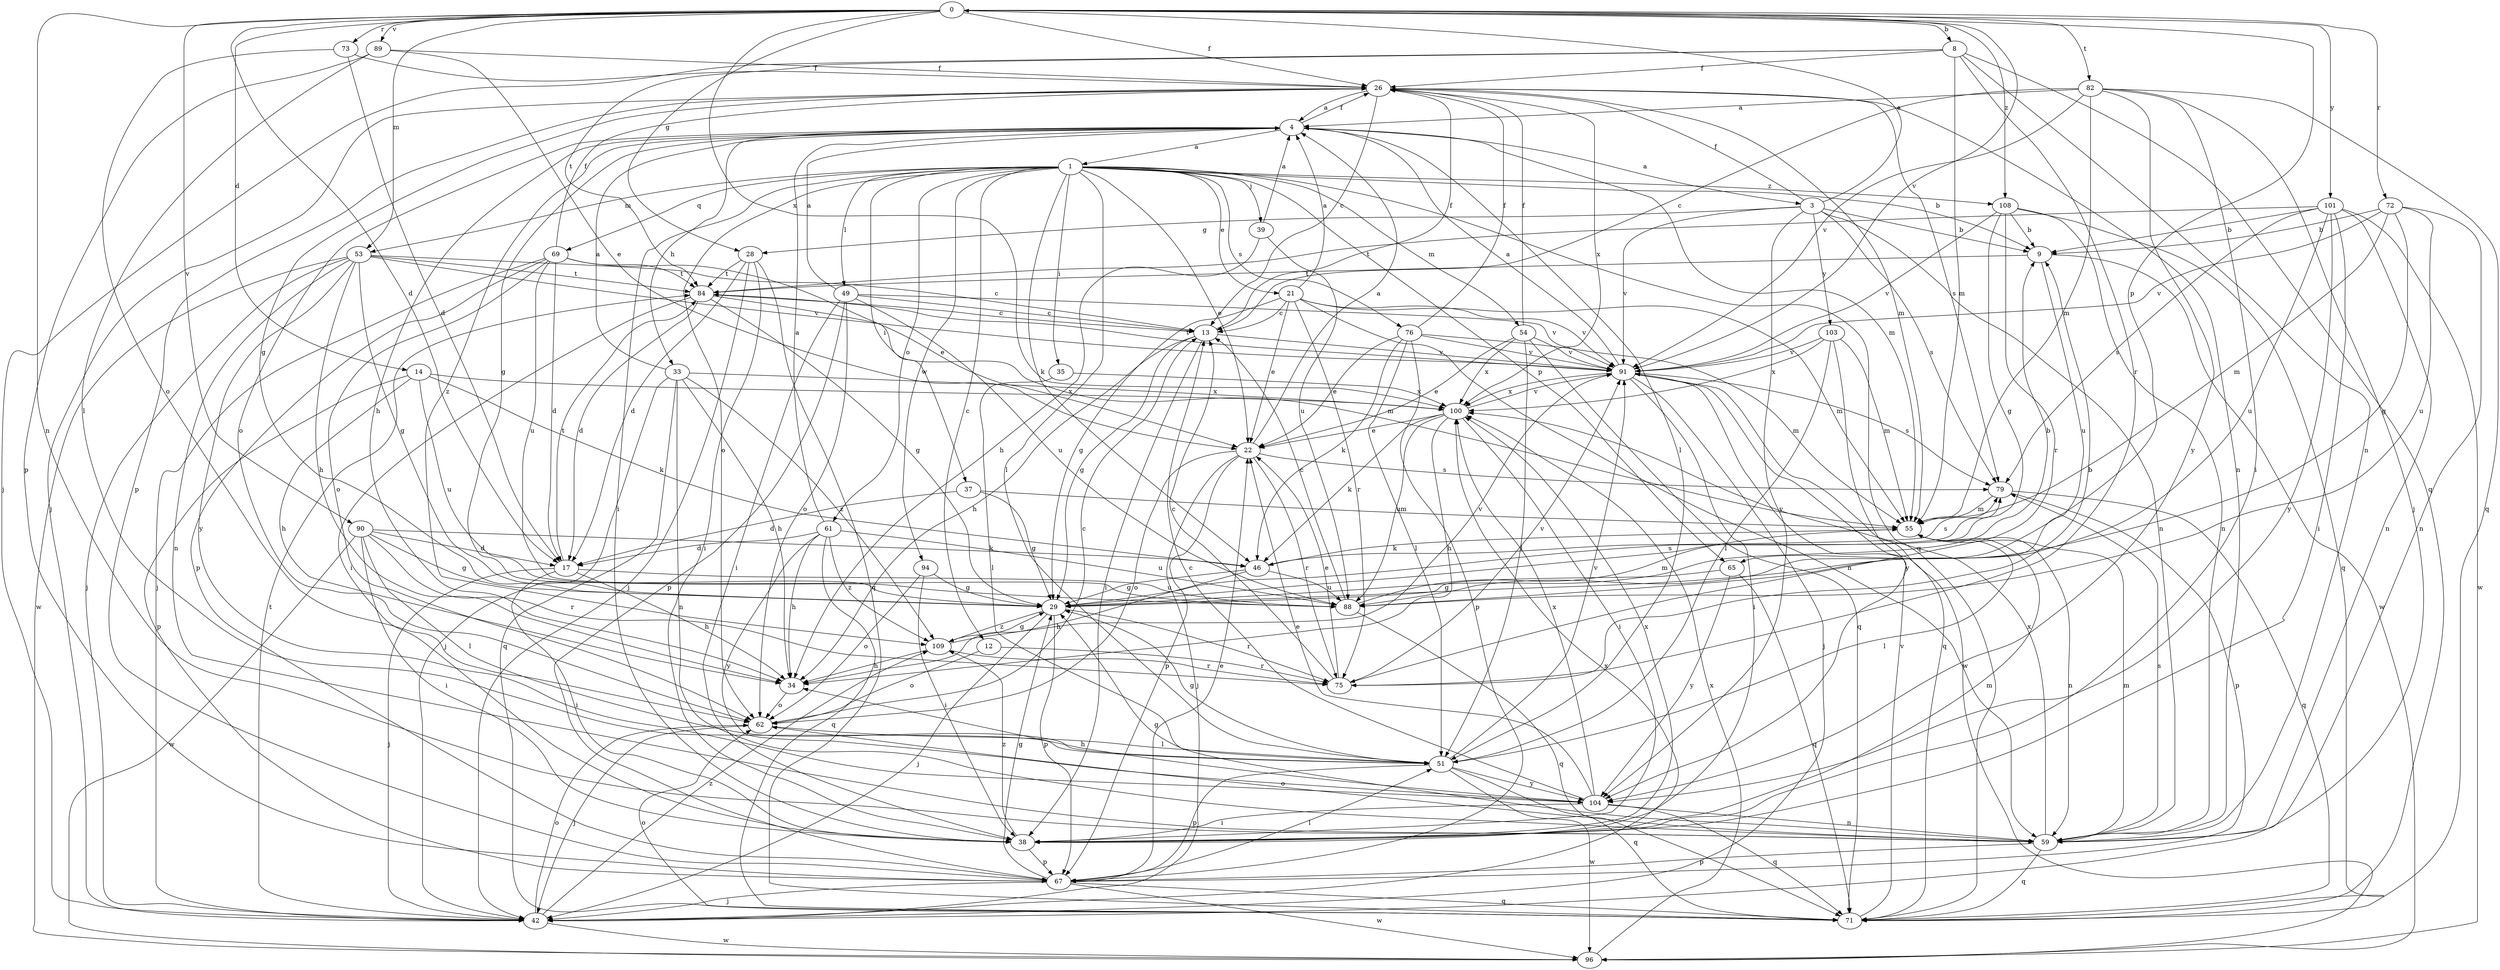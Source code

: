 strict digraph  {
0;
1;
3;
4;
8;
9;
12;
13;
14;
17;
21;
22;
26;
28;
29;
33;
34;
35;
37;
38;
39;
42;
46;
49;
51;
53;
54;
55;
59;
61;
62;
65;
67;
69;
71;
72;
73;
75;
76;
79;
82;
84;
88;
89;
90;
91;
94;
96;
100;
101;
103;
104;
108;
109;
0 -> 8  [label=b];
0 -> 14  [label=d];
0 -> 17  [label=d];
0 -> 26  [label=f];
0 -> 28  [label=g];
0 -> 53  [label=m];
0 -> 59  [label=n];
0 -> 65  [label=p];
0 -> 72  [label=r];
0 -> 73  [label=r];
0 -> 82  [label=t];
0 -> 89  [label=v];
0 -> 90  [label=v];
0 -> 91  [label=v];
0 -> 100  [label=x];
0 -> 101  [label=y];
0 -> 108  [label=z];
1 -> 9  [label=b];
1 -> 12  [label=c];
1 -> 21  [label=e];
1 -> 22  [label=e];
1 -> 35  [label=i];
1 -> 37  [label=i];
1 -> 38  [label=i];
1 -> 39  [label=j];
1 -> 46  [label=k];
1 -> 49  [label=l];
1 -> 51  [label=l];
1 -> 53  [label=m];
1 -> 54  [label=m];
1 -> 61  [label=o];
1 -> 62  [label=o];
1 -> 65  [label=p];
1 -> 69  [label=q];
1 -> 71  [label=q];
1 -> 76  [label=s];
1 -> 94  [label=w];
1 -> 108  [label=z];
3 -> 0  [label=a];
3 -> 9  [label=b];
3 -> 26  [label=f];
3 -> 28  [label=g];
3 -> 59  [label=n];
3 -> 79  [label=s];
3 -> 91  [label=v];
3 -> 103  [label=y];
3 -> 104  [label=y];
4 -> 1  [label=a];
4 -> 3  [label=a];
4 -> 26  [label=f];
4 -> 29  [label=g];
4 -> 33  [label=h];
4 -> 34  [label=h];
4 -> 51  [label=l];
4 -> 55  [label=m];
4 -> 62  [label=o];
4 -> 109  [label=z];
8 -> 26  [label=f];
8 -> 42  [label=j];
8 -> 55  [label=m];
8 -> 59  [label=n];
8 -> 71  [label=q];
8 -> 75  [label=r];
8 -> 84  [label=t];
9 -> 84  [label=t];
9 -> 88  [label=u];
9 -> 96  [label=w];
12 -> 62  [label=o];
12 -> 75  [label=r];
13 -> 26  [label=f];
13 -> 29  [label=g];
13 -> 34  [label=h];
13 -> 38  [label=i];
13 -> 91  [label=v];
14 -> 34  [label=h];
14 -> 46  [label=k];
14 -> 67  [label=p];
14 -> 88  [label=u];
14 -> 100  [label=x];
17 -> 34  [label=h];
17 -> 38  [label=i];
17 -> 42  [label=j];
17 -> 84  [label=t];
17 -> 88  [label=u];
21 -> 4  [label=a];
21 -> 13  [label=c];
21 -> 22  [label=e];
21 -> 29  [label=g];
21 -> 55  [label=m];
21 -> 59  [label=n];
21 -> 75  [label=r];
21 -> 91  [label=v];
22 -> 4  [label=a];
22 -> 42  [label=j];
22 -> 62  [label=o];
22 -> 67  [label=p];
22 -> 75  [label=r];
22 -> 79  [label=s];
26 -> 4  [label=a];
26 -> 13  [label=c];
26 -> 29  [label=g];
26 -> 42  [label=j];
26 -> 55  [label=m];
26 -> 59  [label=n];
26 -> 67  [label=p];
26 -> 79  [label=s];
26 -> 100  [label=x];
28 -> 17  [label=d];
28 -> 38  [label=i];
28 -> 42  [label=j];
28 -> 71  [label=q];
28 -> 84  [label=t];
29 -> 9  [label=b];
29 -> 42  [label=j];
29 -> 67  [label=p];
29 -> 75  [label=r];
29 -> 79  [label=s];
29 -> 109  [label=z];
33 -> 4  [label=a];
33 -> 34  [label=h];
33 -> 42  [label=j];
33 -> 59  [label=n];
33 -> 71  [label=q];
33 -> 100  [label=x];
33 -> 109  [label=z];
34 -> 62  [label=o];
35 -> 51  [label=l];
35 -> 100  [label=x];
37 -> 17  [label=d];
37 -> 29  [label=g];
37 -> 55  [label=m];
38 -> 55  [label=m];
38 -> 67  [label=p];
38 -> 100  [label=x];
38 -> 109  [label=z];
39 -> 4  [label=a];
39 -> 34  [label=h];
39 -> 88  [label=u];
42 -> 62  [label=o];
42 -> 84  [label=t];
42 -> 96  [label=w];
42 -> 100  [label=x];
42 -> 109  [label=z];
46 -> 29  [label=g];
46 -> 34  [label=h];
46 -> 79  [label=s];
46 -> 88  [label=u];
49 -> 4  [label=a];
49 -> 13  [label=c];
49 -> 38  [label=i];
49 -> 62  [label=o];
49 -> 67  [label=p];
49 -> 88  [label=u];
49 -> 91  [label=v];
51 -> 29  [label=g];
51 -> 67  [label=p];
51 -> 71  [label=q];
51 -> 91  [label=v];
51 -> 96  [label=w];
51 -> 104  [label=y];
53 -> 13  [label=c];
53 -> 29  [label=g];
53 -> 34  [label=h];
53 -> 42  [label=j];
53 -> 59  [label=n];
53 -> 84  [label=t];
53 -> 91  [label=v];
53 -> 96  [label=w];
53 -> 104  [label=y];
54 -> 22  [label=e];
54 -> 26  [label=f];
54 -> 51  [label=l];
54 -> 71  [label=q];
54 -> 91  [label=v];
54 -> 100  [label=x];
55 -> 46  [label=k];
55 -> 51  [label=l];
55 -> 59  [label=n];
59 -> 29  [label=g];
59 -> 55  [label=m];
59 -> 62  [label=o];
59 -> 67  [label=p];
59 -> 71  [label=q];
59 -> 79  [label=s];
59 -> 100  [label=x];
61 -> 4  [label=a];
61 -> 17  [label=d];
61 -> 34  [label=h];
61 -> 71  [label=q];
61 -> 88  [label=u];
61 -> 104  [label=y];
61 -> 109  [label=z];
62 -> 13  [label=c];
62 -> 42  [label=j];
62 -> 51  [label=l];
65 -> 29  [label=g];
65 -> 71  [label=q];
65 -> 104  [label=y];
67 -> 22  [label=e];
67 -> 29  [label=g];
67 -> 42  [label=j];
67 -> 51  [label=l];
67 -> 71  [label=q];
67 -> 96  [label=w];
69 -> 17  [label=d];
69 -> 22  [label=e];
69 -> 26  [label=f];
69 -> 42  [label=j];
69 -> 62  [label=o];
69 -> 67  [label=p];
69 -> 84  [label=t];
69 -> 88  [label=u];
71 -> 62  [label=o];
71 -> 91  [label=v];
72 -> 9  [label=b];
72 -> 29  [label=g];
72 -> 55  [label=m];
72 -> 59  [label=n];
72 -> 88  [label=u];
72 -> 91  [label=v];
73 -> 17  [label=d];
73 -> 26  [label=f];
73 -> 62  [label=o];
75 -> 9  [label=b];
75 -> 13  [label=c];
75 -> 22  [label=e];
75 -> 91  [label=v];
76 -> 22  [label=e];
76 -> 26  [label=f];
76 -> 46  [label=k];
76 -> 51  [label=l];
76 -> 55  [label=m];
76 -> 67  [label=p];
76 -> 91  [label=v];
79 -> 55  [label=m];
79 -> 67  [label=p];
79 -> 71  [label=q];
82 -> 4  [label=a];
82 -> 13  [label=c];
82 -> 38  [label=i];
82 -> 42  [label=j];
82 -> 55  [label=m];
82 -> 71  [label=q];
82 -> 91  [label=v];
82 -> 104  [label=y];
84 -> 13  [label=c];
84 -> 17  [label=d];
84 -> 29  [label=g];
84 -> 38  [label=i];
84 -> 55  [label=m];
88 -> 13  [label=c];
88 -> 55  [label=m];
88 -> 71  [label=q];
89 -> 22  [label=e];
89 -> 26  [label=f];
89 -> 51  [label=l];
89 -> 67  [label=p];
90 -> 17  [label=d];
90 -> 29  [label=g];
90 -> 38  [label=i];
90 -> 46  [label=k];
90 -> 51  [label=l];
90 -> 75  [label=r];
90 -> 96  [label=w];
91 -> 4  [label=a];
91 -> 38  [label=i];
91 -> 42  [label=j];
91 -> 71  [label=q];
91 -> 79  [label=s];
91 -> 84  [label=t];
91 -> 96  [label=w];
91 -> 100  [label=x];
94 -> 29  [label=g];
94 -> 38  [label=i];
94 -> 62  [label=o];
96 -> 100  [label=x];
100 -> 22  [label=e];
100 -> 34  [label=h];
100 -> 38  [label=i];
100 -> 46  [label=k];
100 -> 88  [label=u];
100 -> 91  [label=v];
101 -> 9  [label=b];
101 -> 38  [label=i];
101 -> 59  [label=n];
101 -> 79  [label=s];
101 -> 84  [label=t];
101 -> 88  [label=u];
101 -> 96  [label=w];
101 -> 104  [label=y];
103 -> 51  [label=l];
103 -> 55  [label=m];
103 -> 91  [label=v];
103 -> 100  [label=x];
103 -> 104  [label=y];
104 -> 13  [label=c];
104 -> 22  [label=e];
104 -> 34  [label=h];
104 -> 38  [label=i];
104 -> 59  [label=n];
104 -> 71  [label=q];
104 -> 100  [label=x];
108 -> 9  [label=b];
108 -> 29  [label=g];
108 -> 59  [label=n];
108 -> 71  [label=q];
108 -> 75  [label=r];
108 -> 91  [label=v];
109 -> 29  [label=g];
109 -> 34  [label=h];
109 -> 75  [label=r];
109 -> 91  [label=v];
}

